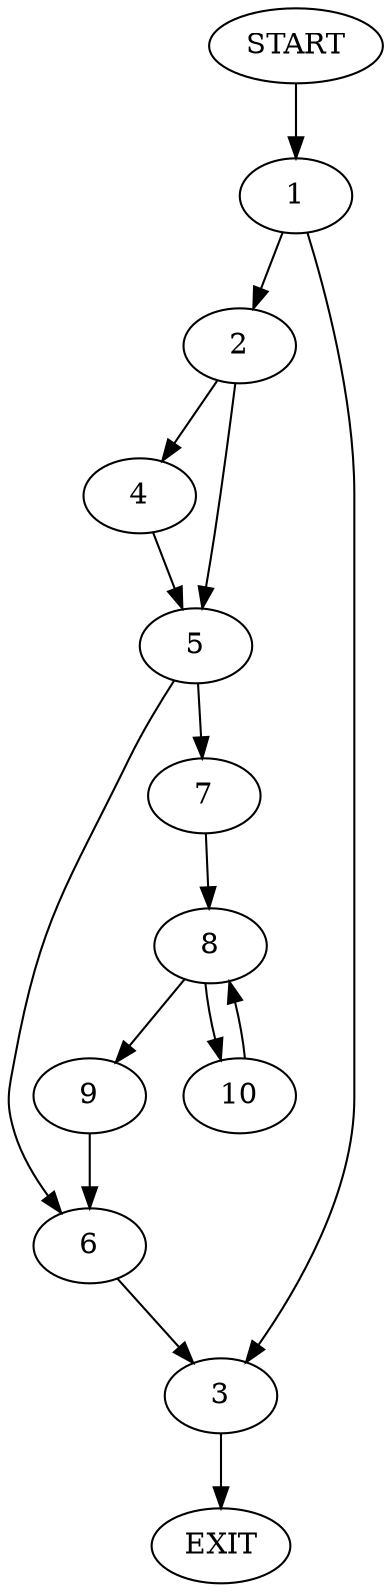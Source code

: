digraph {
0 [label="START"]
11 [label="EXIT"]
0 -> 1
1 -> 2
1 -> 3
2 -> 4
2 -> 5
3 -> 11
5 -> 6
5 -> 7
4 -> 5
6 -> 3
7 -> 8
8 -> 9
8 -> 10
10 -> 8
9 -> 6
}
